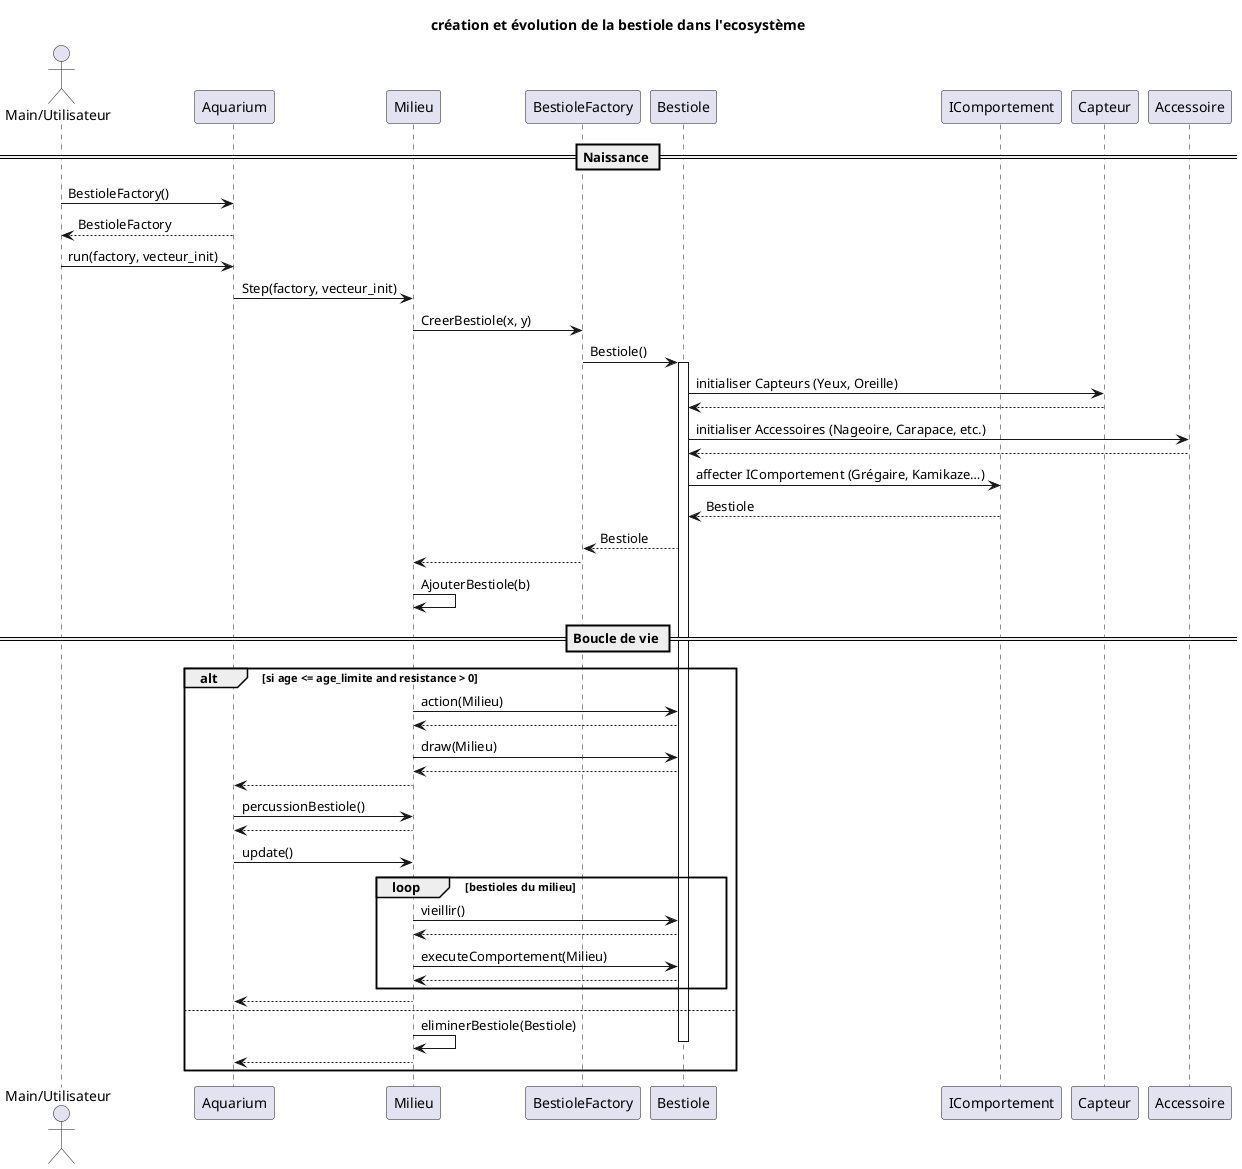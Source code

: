 @startuml

title création et évolution de la bestiole dans l'ecosystème

actor "Main/Utilisateur" as Main
participant Aquarium
participant Milieu
participant BestioleFactory
participant Bestiole
participant IComportement
participant Capteur
participant Accessoire

== Naissance ==
Main -> Aquarium : BestioleFactory()
Aquarium --> Main : BestioleFactory
Main -> Aquarium : run(factory, vecteur_init)
Aquarium -> Milieu : Step(factory, vecteur_init)
Milieu -> BestioleFactory : CreerBestiole(x, y)
BestioleFactory -> Bestiole : Bestiole()
activate Bestiole
Bestiole -> Capteur : initialiser Capteurs (Yeux, Oreille)
Capteur--> Bestiole :
Bestiole -> Accessoire : initialiser Accessoires (Nageoire, Carapace, etc.)
Accessoire --> Bestiole :
Bestiole -> IComportement : affecter IComportement (Grégaire, Kamikaze…)
IComportement --> Bestiole :Bestiole
Bestiole --> BestioleFactory :Bestiole
BestioleFactory --> Milieu :
Milieu -> Milieu : AjouterBestiole(b)

== Boucle de vie ==




    alt si age <= age_limite and resistance > 0
    Milieu -> Bestiole : action(Milieu)
    Bestiole --> Milieu
    Milieu -> Bestiole : draw(Milieu)
    Bestiole --> Milieu
    Milieu --> Aquarium
    Aquarium -> Milieu : percussionBestiole()
    Milieu --> Aquarium :
    Aquarium -> Milieu : update()
   
    loop bestioles du milieu

    Milieu -> Bestiole : vieillir()
    Bestiole --> Milieu :
    Milieu -> Bestiole : executeComportement(Milieu)
    Bestiole --> Milieu :

    end 
    Milieu --> Aquarium :


    else
     Milieu -> Milieu : eliminerBestiole(Bestiole)
        deactivate Bestiole
    Milieu --> Aquarium :

    

end

@enduml
